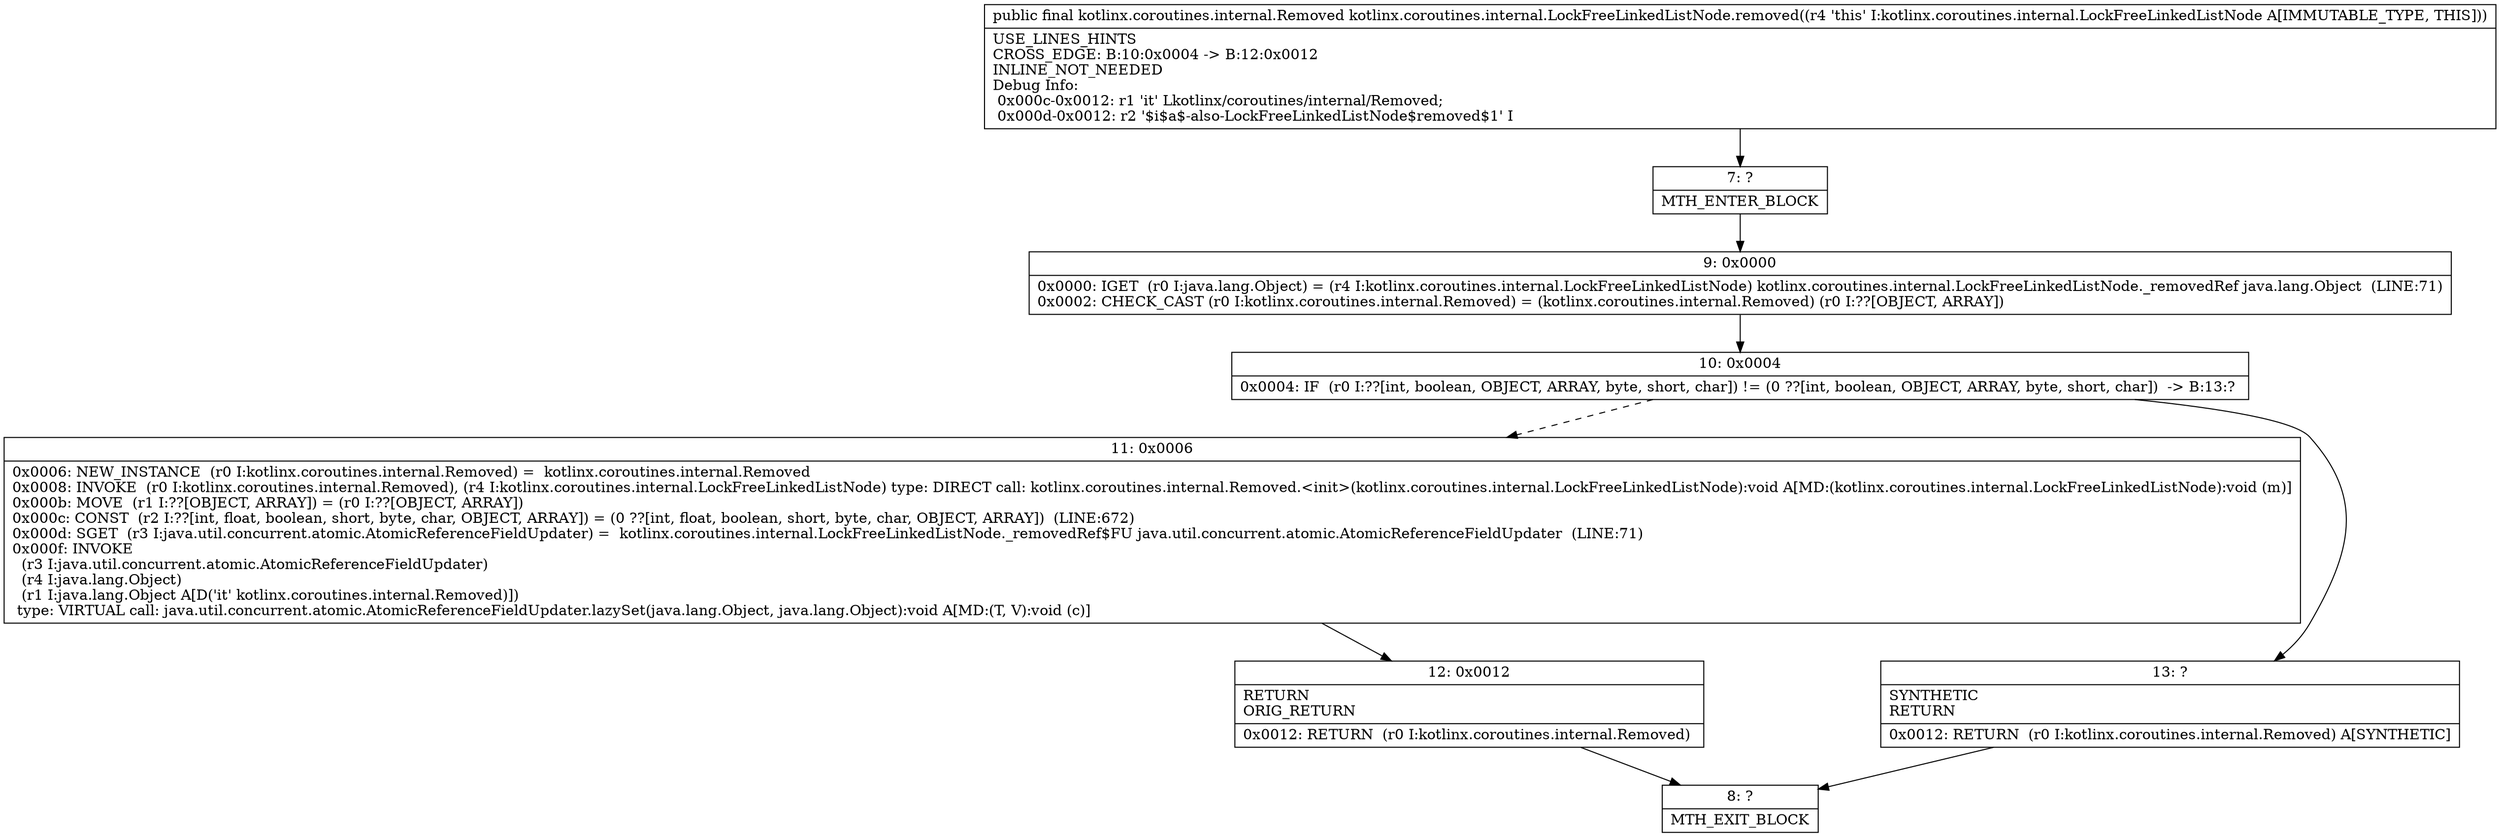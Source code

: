 digraph "CFG forkotlinx.coroutines.internal.LockFreeLinkedListNode.removed()Lkotlinx\/coroutines\/internal\/Removed;" {
Node_7 [shape=record,label="{7\:\ ?|MTH_ENTER_BLOCK\l}"];
Node_9 [shape=record,label="{9\:\ 0x0000|0x0000: IGET  (r0 I:java.lang.Object) = (r4 I:kotlinx.coroutines.internal.LockFreeLinkedListNode) kotlinx.coroutines.internal.LockFreeLinkedListNode._removedRef java.lang.Object  (LINE:71)\l0x0002: CHECK_CAST (r0 I:kotlinx.coroutines.internal.Removed) = (kotlinx.coroutines.internal.Removed) (r0 I:??[OBJECT, ARRAY]) \l}"];
Node_10 [shape=record,label="{10\:\ 0x0004|0x0004: IF  (r0 I:??[int, boolean, OBJECT, ARRAY, byte, short, char]) != (0 ??[int, boolean, OBJECT, ARRAY, byte, short, char])  \-\> B:13:? \l}"];
Node_11 [shape=record,label="{11\:\ 0x0006|0x0006: NEW_INSTANCE  (r0 I:kotlinx.coroutines.internal.Removed) =  kotlinx.coroutines.internal.Removed \l0x0008: INVOKE  (r0 I:kotlinx.coroutines.internal.Removed), (r4 I:kotlinx.coroutines.internal.LockFreeLinkedListNode) type: DIRECT call: kotlinx.coroutines.internal.Removed.\<init\>(kotlinx.coroutines.internal.LockFreeLinkedListNode):void A[MD:(kotlinx.coroutines.internal.LockFreeLinkedListNode):void (m)]\l0x000b: MOVE  (r1 I:??[OBJECT, ARRAY]) = (r0 I:??[OBJECT, ARRAY]) \l0x000c: CONST  (r2 I:??[int, float, boolean, short, byte, char, OBJECT, ARRAY]) = (0 ??[int, float, boolean, short, byte, char, OBJECT, ARRAY])  (LINE:672)\l0x000d: SGET  (r3 I:java.util.concurrent.atomic.AtomicReferenceFieldUpdater) =  kotlinx.coroutines.internal.LockFreeLinkedListNode._removedRef$FU java.util.concurrent.atomic.AtomicReferenceFieldUpdater  (LINE:71)\l0x000f: INVOKE  \l  (r3 I:java.util.concurrent.atomic.AtomicReferenceFieldUpdater)\l  (r4 I:java.lang.Object)\l  (r1 I:java.lang.Object A[D('it' kotlinx.coroutines.internal.Removed)])\l type: VIRTUAL call: java.util.concurrent.atomic.AtomicReferenceFieldUpdater.lazySet(java.lang.Object, java.lang.Object):void A[MD:(T, V):void (c)]\l}"];
Node_12 [shape=record,label="{12\:\ 0x0012|RETURN\lORIG_RETURN\l|0x0012: RETURN  (r0 I:kotlinx.coroutines.internal.Removed) \l}"];
Node_8 [shape=record,label="{8\:\ ?|MTH_EXIT_BLOCK\l}"];
Node_13 [shape=record,label="{13\:\ ?|SYNTHETIC\lRETURN\l|0x0012: RETURN  (r0 I:kotlinx.coroutines.internal.Removed) A[SYNTHETIC]\l}"];
MethodNode[shape=record,label="{public final kotlinx.coroutines.internal.Removed kotlinx.coroutines.internal.LockFreeLinkedListNode.removed((r4 'this' I:kotlinx.coroutines.internal.LockFreeLinkedListNode A[IMMUTABLE_TYPE, THIS]))  | USE_LINES_HINTS\lCROSS_EDGE: B:10:0x0004 \-\> B:12:0x0012\lINLINE_NOT_NEEDED\lDebug Info:\l  0x000c\-0x0012: r1 'it' Lkotlinx\/coroutines\/internal\/Removed;\l  0x000d\-0x0012: r2 '$i$a$\-also\-LockFreeLinkedListNode$removed$1' I\l}"];
MethodNode -> Node_7;Node_7 -> Node_9;
Node_9 -> Node_10;
Node_10 -> Node_11[style=dashed];
Node_10 -> Node_13;
Node_11 -> Node_12;
Node_12 -> Node_8;
Node_13 -> Node_8;
}

